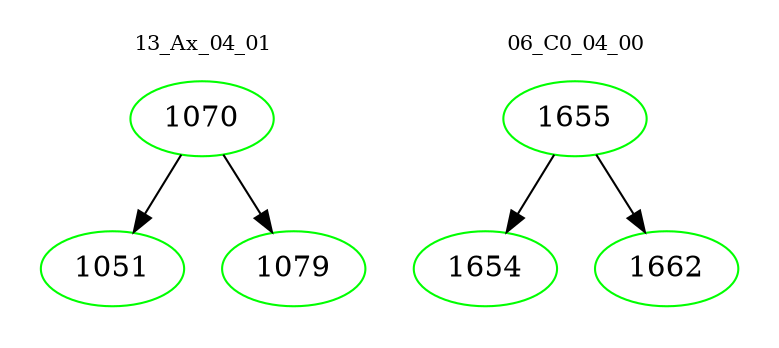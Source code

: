 digraph{
subgraph cluster_0 {
color = white
label = "13_Ax_04_01";
fontsize=10;
T0_1070 [label="1070", color="green"]
T0_1070 -> T0_1051 [color="black"]
T0_1051 [label="1051", color="green"]
T0_1070 -> T0_1079 [color="black"]
T0_1079 [label="1079", color="green"]
}
subgraph cluster_1 {
color = white
label = "06_C0_04_00";
fontsize=10;
T1_1655 [label="1655", color="green"]
T1_1655 -> T1_1654 [color="black"]
T1_1654 [label="1654", color="green"]
T1_1655 -> T1_1662 [color="black"]
T1_1662 [label="1662", color="green"]
}
}
